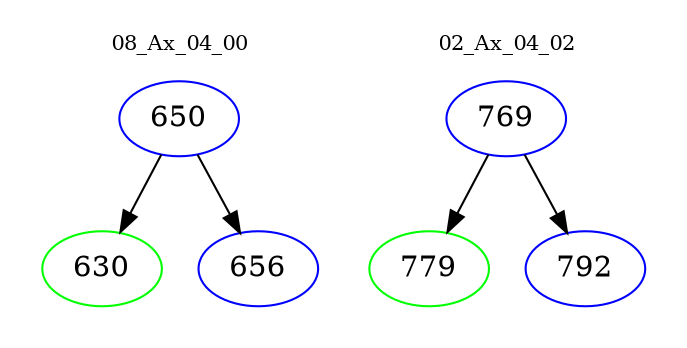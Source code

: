 digraph{
subgraph cluster_0 {
color = white
label = "08_Ax_04_00";
fontsize=10;
T0_650 [label="650", color="blue"]
T0_650 -> T0_630 [color="black"]
T0_630 [label="630", color="green"]
T0_650 -> T0_656 [color="black"]
T0_656 [label="656", color="blue"]
}
subgraph cluster_1 {
color = white
label = "02_Ax_04_02";
fontsize=10;
T1_769 [label="769", color="blue"]
T1_769 -> T1_779 [color="black"]
T1_779 [label="779", color="green"]
T1_769 -> T1_792 [color="black"]
T1_792 [label="792", color="blue"]
}
}
